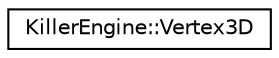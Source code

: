 digraph "Graphical Class Hierarchy"
{
  edge [fontname="Helvetica",fontsize="10",labelfontname="Helvetica",labelfontsize="10"];
  node [fontname="Helvetica",fontsize="10",shape=record];
  rankdir="LR";
  Node0 [label="KillerEngine::Vertex3D",height=0.2,width=0.4,color="black", fillcolor="white", style="filled",URL="$struct_killer_engine_1_1_vertex3_d.html"];
}
